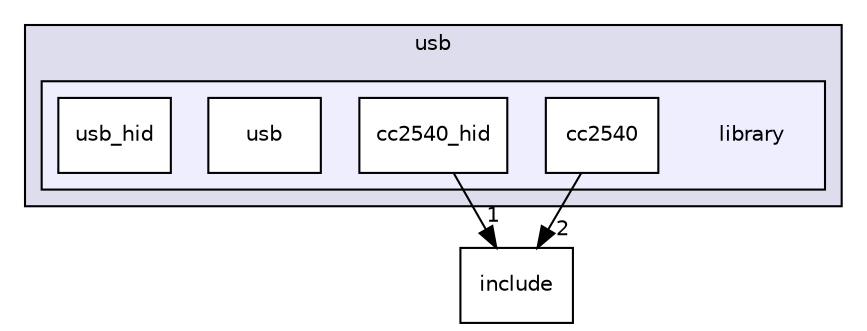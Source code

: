 digraph "C:/Work.git/ble/BLE-CC254x-1.4.0/Components/hal/target/CC2540USB/usb/library" {
  compound=true
  node [ fontsize="10", fontname="Helvetica"];
  edge [ labelfontsize="10", labelfontname="Helvetica"];
  subgraph clusterdir_c7016a55f2a8a03a50dc251167a2f4c9 {
    graph [ bgcolor="#ddddee", pencolor="black", label="usb" fontname="Helvetica", fontsize="10", URL="dir_c7016a55f2a8a03a50dc251167a2f4c9.html"]
  subgraph clusterdir_50f477d5b85c450ec46013acac01c1a1 {
    graph [ bgcolor="#eeeeff", pencolor="black", label="" URL="dir_50f477d5b85c450ec46013acac01c1a1.html"];
    dir_50f477d5b85c450ec46013acac01c1a1 [shape=plaintext label="library"];
    dir_9852030c43a7b9b13f01147601eec3c0 [shape=box label="cc2540" color="black" fillcolor="white" style="filled" URL="dir_9852030c43a7b9b13f01147601eec3c0.html"];
    dir_0f030c348bd5b2d1ca95addb53f6b624 [shape=box label="cc2540_hid" color="black" fillcolor="white" style="filled" URL="dir_0f030c348bd5b2d1ca95addb53f6b624.html"];
    dir_44b189558b80f9f0255aeaf2a4ddf186 [shape=box label="usb" color="black" fillcolor="white" style="filled" URL="dir_44b189558b80f9f0255aeaf2a4ddf186.html"];
    dir_fafe22fbf36abe1fd69e08cf7a893312 [shape=box label="usb_hid" color="black" fillcolor="white" style="filled" URL="dir_fafe22fbf36abe1fd69e08cf7a893312.html"];
  }
  }
  dir_38572fbf8179f88edbe09e16e6bbd922 [shape=box label="include" URL="dir_38572fbf8179f88edbe09e16e6bbd922.html"];
  dir_0f030c348bd5b2d1ca95addb53f6b624->dir_38572fbf8179f88edbe09e16e6bbd922 [headlabel="1", labeldistance=1.5 headhref="dir_000030_000013.html"];
  dir_9852030c43a7b9b13f01147601eec3c0->dir_38572fbf8179f88edbe09e16e6bbd922 [headlabel="2", labeldistance=1.5 headhref="dir_000029_000013.html"];
}
